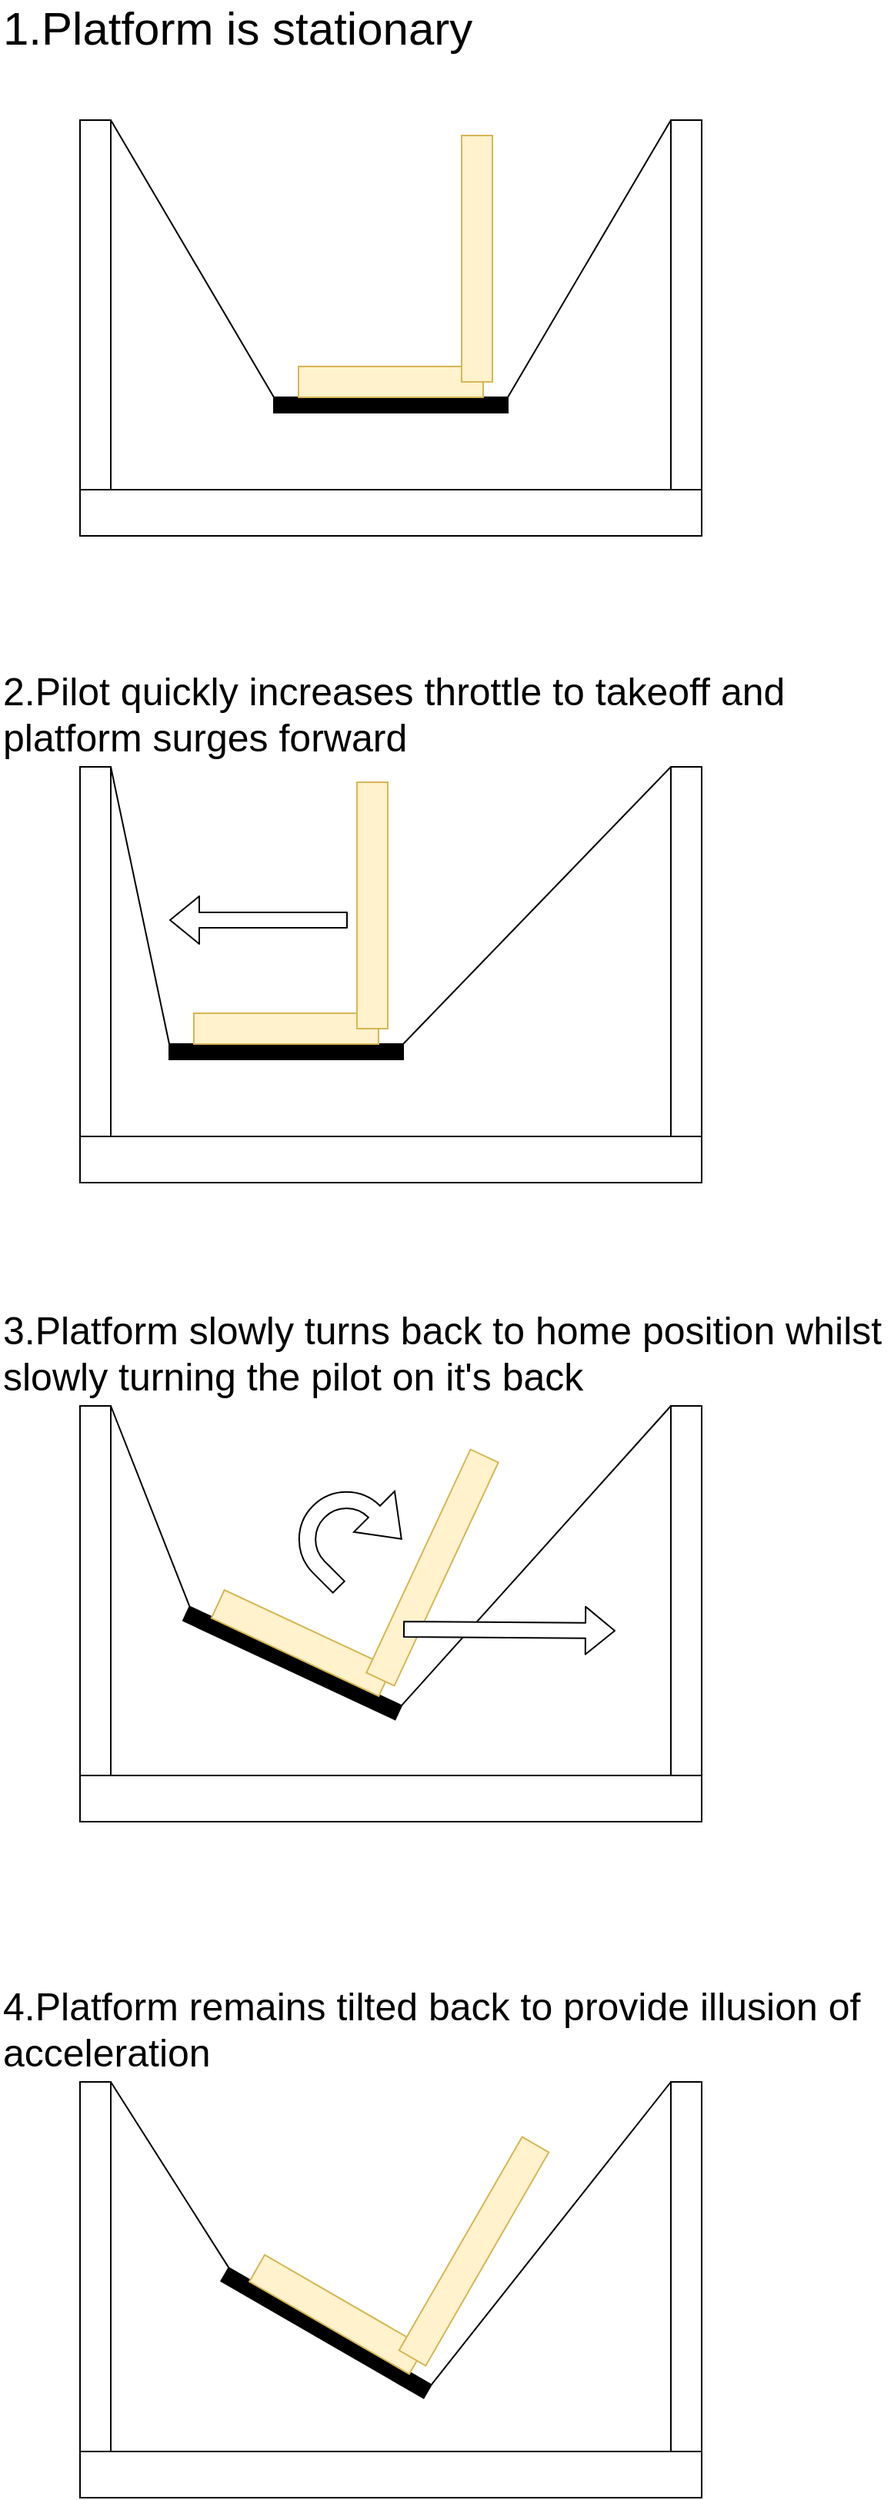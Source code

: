 <mxfile version="13.9.9" type="device"><diagram id="TD_eLLirQTP9cecmRhj7" name="Page-1"><mxGraphModel dx="1088" dy="787" grid="1" gridSize="10" guides="1" tooltips="1" connect="1" arrows="1" fold="1" page="1" pageScale="1" pageWidth="827" pageHeight="1169" math="0" shadow="0"><root><mxCell id="0"/><mxCell id="1" parent="0"/><mxCell id="qA6keiAOjhfjOnteJLaL-2" value="" style="rounded=0;whiteSpace=wrap;html=1;" vertex="1" parent="1"><mxGeometry x="212" y="450" width="404" height="30" as="geometry"/></mxCell><mxCell id="qA6keiAOjhfjOnteJLaL-3" value="" style="rounded=0;whiteSpace=wrap;html=1;" vertex="1" parent="1"><mxGeometry x="212" y="210" width="20" height="240" as="geometry"/></mxCell><mxCell id="qA6keiAOjhfjOnteJLaL-4" value="" style="rounded=0;whiteSpace=wrap;html=1;" vertex="1" parent="1"><mxGeometry x="596" y="210" width="20" height="240" as="geometry"/></mxCell><mxCell id="qA6keiAOjhfjOnteJLaL-7" value="" style="endArrow=none;html=1;exitX=1;exitY=0;exitDx=0;exitDy=0;entryX=0;entryY=0;entryDx=0;entryDy=0;" edge="1" parent="1" source="qA6keiAOjhfjOnteJLaL-9" target="qA6keiAOjhfjOnteJLaL-4"><mxGeometry width="50" height="50" relative="1" as="geometry"><mxPoint x="504" y="330" as="sourcePoint"/><mxPoint x="572" y="190" as="targetPoint"/></mxGeometry></mxCell><mxCell id="qA6keiAOjhfjOnteJLaL-8" value="" style="endArrow=none;html=1;exitX=0;exitY=0;exitDx=0;exitDy=0;entryX=1;entryY=0;entryDx=0;entryDy=0;" edge="1" parent="1" source="qA6keiAOjhfjOnteJLaL-9" target="qA6keiAOjhfjOnteJLaL-3"><mxGeometry width="50" height="50" relative="1" as="geometry"><mxPoint x="424" y="330" as="sourcePoint"/><mxPoint x="606" y="220.0" as="targetPoint"/></mxGeometry></mxCell><mxCell id="qA6keiAOjhfjOnteJLaL-15" value="" style="group" vertex="1" connectable="0" parent="1"><mxGeometry x="338" y="220" width="152" height="180" as="geometry"/></mxCell><mxCell id="qA6keiAOjhfjOnteJLaL-9" value="" style="rounded=0;whiteSpace=wrap;html=1;fillColor=#000000;" vertex="1" parent="qA6keiAOjhfjOnteJLaL-15"><mxGeometry y="170" width="152" height="10" as="geometry"/></mxCell><mxCell id="qA6keiAOjhfjOnteJLaL-12" value="" style="rounded=0;whiteSpace=wrap;html=1;fillColor=#fff2cc;strokeColor=#d6b656;" vertex="1" parent="qA6keiAOjhfjOnteJLaL-15"><mxGeometry x="16" y="150" width="120" height="20" as="geometry"/></mxCell><mxCell id="qA6keiAOjhfjOnteJLaL-13" value="" style="rounded=0;whiteSpace=wrap;html=1;fillColor=#fff2cc;strokeColor=#d6b656;rotation=90;" vertex="1" parent="qA6keiAOjhfjOnteJLaL-15"><mxGeometry x="52" y="70" width="160" height="20" as="geometry"/></mxCell><mxCell id="qA6keiAOjhfjOnteJLaL-20" value="1.Platform is stationary" style="text;html=1;strokeColor=none;fillColor=none;align=left;verticalAlign=middle;whiteSpace=wrap;rounded=0;fontSize=30;" vertex="1" parent="1"><mxGeometry x="160" y="140" width="340" height="20" as="geometry"/></mxCell><mxCell id="qA6keiAOjhfjOnteJLaL-21" value="" style="rounded=0;whiteSpace=wrap;html=1;" vertex="1" parent="1"><mxGeometry x="212" y="870" width="404" height="30" as="geometry"/></mxCell><mxCell id="qA6keiAOjhfjOnteJLaL-22" value="" style="rounded=0;whiteSpace=wrap;html=1;" vertex="1" parent="1"><mxGeometry x="212" y="630" width="20" height="240" as="geometry"/></mxCell><mxCell id="qA6keiAOjhfjOnteJLaL-23" value="" style="rounded=0;whiteSpace=wrap;html=1;" vertex="1" parent="1"><mxGeometry x="596" y="630" width="20" height="240" as="geometry"/></mxCell><mxCell id="qA6keiAOjhfjOnteJLaL-24" value="" style="endArrow=none;html=1;exitX=1;exitY=0;exitDx=0;exitDy=0;entryX=0;entryY=0;entryDx=0;entryDy=0;" edge="1" parent="1" source="qA6keiAOjhfjOnteJLaL-27" target="qA6keiAOjhfjOnteJLaL-23"><mxGeometry width="50" height="50" relative="1" as="geometry"><mxPoint x="504" y="750" as="sourcePoint"/><mxPoint x="572" y="610" as="targetPoint"/></mxGeometry></mxCell><mxCell id="qA6keiAOjhfjOnteJLaL-25" value="" style="endArrow=none;html=1;exitX=0;exitY=0;exitDx=0;exitDy=0;entryX=1;entryY=0;entryDx=0;entryDy=0;" edge="1" parent="1" source="qA6keiAOjhfjOnteJLaL-27" target="qA6keiAOjhfjOnteJLaL-22"><mxGeometry width="50" height="50" relative="1" as="geometry"><mxPoint x="424" y="750" as="sourcePoint"/><mxPoint x="606" y="640.0" as="targetPoint"/></mxGeometry></mxCell><mxCell id="qA6keiAOjhfjOnteJLaL-26" value="" style="group" vertex="1" connectable="0" parent="1"><mxGeometry x="270" y="640" width="152" height="180" as="geometry"/></mxCell><mxCell id="qA6keiAOjhfjOnteJLaL-27" value="" style="rounded=0;whiteSpace=wrap;html=1;fillColor=#000000;" vertex="1" parent="qA6keiAOjhfjOnteJLaL-26"><mxGeometry y="170" width="152" height="10" as="geometry"/></mxCell><mxCell id="qA6keiAOjhfjOnteJLaL-28" value="" style="rounded=0;whiteSpace=wrap;html=1;fillColor=#fff2cc;strokeColor=#d6b656;" vertex="1" parent="qA6keiAOjhfjOnteJLaL-26"><mxGeometry x="16" y="150" width="120" height="20" as="geometry"/></mxCell><mxCell id="qA6keiAOjhfjOnteJLaL-29" value="" style="rounded=0;whiteSpace=wrap;html=1;fillColor=#fff2cc;strokeColor=#d6b656;rotation=90;" vertex="1" parent="qA6keiAOjhfjOnteJLaL-26"><mxGeometry x="52" y="70" width="160" height="20" as="geometry"/></mxCell><mxCell id="qA6keiAOjhfjOnteJLaL-31" value="" style="shape=flexArrow;endArrow=classic;html=1;fontSize=25;fillColor=#ffffff;" edge="1" parent="qA6keiAOjhfjOnteJLaL-26"><mxGeometry width="50" height="50" relative="1" as="geometry"><mxPoint x="116" y="89.5" as="sourcePoint"/><mxPoint y="89.5" as="targetPoint"/></mxGeometry></mxCell><mxCell id="qA6keiAOjhfjOnteJLaL-30" value="2.Pilot quickly increases throttle to takeoff and platform surges forward" style="text;html=1;strokeColor=none;fillColor=none;align=left;verticalAlign=middle;whiteSpace=wrap;rounded=0;fontSize=25;" vertex="1" parent="1"><mxGeometry x="160" y="585" width="580" height="20" as="geometry"/></mxCell><mxCell id="qA6keiAOjhfjOnteJLaL-33" value="" style="rounded=0;whiteSpace=wrap;html=1;" vertex="1" parent="1"><mxGeometry x="212" y="1285" width="404" height="30" as="geometry"/></mxCell><mxCell id="qA6keiAOjhfjOnteJLaL-34" value="" style="rounded=0;whiteSpace=wrap;html=1;" vertex="1" parent="1"><mxGeometry x="212" y="1045" width="20" height="240" as="geometry"/></mxCell><mxCell id="qA6keiAOjhfjOnteJLaL-35" value="" style="rounded=0;whiteSpace=wrap;html=1;" vertex="1" parent="1"><mxGeometry x="596" y="1045" width="20" height="240" as="geometry"/></mxCell><mxCell id="qA6keiAOjhfjOnteJLaL-36" value="" style="endArrow=none;html=1;exitX=1;exitY=0;exitDx=0;exitDy=0;entryX=0;entryY=0;entryDx=0;entryDy=0;" edge="1" parent="1" source="qA6keiAOjhfjOnteJLaL-39" target="qA6keiAOjhfjOnteJLaL-35"><mxGeometry width="50" height="50" relative="1" as="geometry"><mxPoint x="504" y="1165" as="sourcePoint"/><mxPoint x="572" y="1025" as="targetPoint"/></mxGeometry></mxCell><mxCell id="qA6keiAOjhfjOnteJLaL-37" value="" style="endArrow=none;html=1;exitX=0;exitY=0;exitDx=0;exitDy=0;entryX=1;entryY=0;entryDx=0;entryDy=0;" edge="1" parent="1" source="qA6keiAOjhfjOnteJLaL-39" target="qA6keiAOjhfjOnteJLaL-34"><mxGeometry width="50" height="50" relative="1" as="geometry"><mxPoint x="424" y="1165" as="sourcePoint"/><mxPoint x="606" y="1055.0" as="targetPoint"/></mxGeometry></mxCell><mxCell id="qA6keiAOjhfjOnteJLaL-38" value="" style="group;rotation=25;" vertex="1" connectable="0" parent="1"><mxGeometry x="310" y="1045" width="152" height="180" as="geometry"/></mxCell><mxCell id="qA6keiAOjhfjOnteJLaL-39" value="" style="rounded=0;whiteSpace=wrap;html=1;fillColor=#000000;rotation=25;" vertex="1" parent="qA6keiAOjhfjOnteJLaL-38"><mxGeometry x="-36" y="162" width="152" height="10" as="geometry"/></mxCell><mxCell id="qA6keiAOjhfjOnteJLaL-40" value="" style="rounded=0;whiteSpace=wrap;html=1;fillColor=#fff2cc;strokeColor=#d6b656;rotation=25;" vertex="1" parent="qA6keiAOjhfjOnteJLaL-38"><mxGeometry x="-14" y="144" width="120" height="20" as="geometry"/></mxCell><mxCell id="qA6keiAOjhfjOnteJLaL-41" value="" style="rounded=0;whiteSpace=wrap;html=1;fillColor=#fff2cc;strokeColor=#d6b656;rotation=115;" vertex="1" parent="qA6keiAOjhfjOnteJLaL-38"><mxGeometry x="51" y="95" width="160" height="20" as="geometry"/></mxCell><mxCell id="qA6keiAOjhfjOnteJLaL-44" value="" style="html=1;shadow=0;dashed=0;align=center;verticalAlign=middle;shape=mxgraph.arrows2.uTurnArrow;dy=5.32;arrowHead=37.5;dx2=25;fillColor=#ffffff;fontSize=25;rotation=45;" vertex="1" parent="qA6keiAOjhfjOnteJLaL-38"><mxGeometry x="51" y="40" width="49.04" height="75" as="geometry"/></mxCell><mxCell id="qA6keiAOjhfjOnteJLaL-43" value="3.Platform slowly turns back to home position whilst slowly turning the pilot on it's back" style="text;html=1;strokeColor=none;fillColor=none;align=left;verticalAlign=middle;whiteSpace=wrap;rounded=0;fontSize=25;" vertex="1" parent="1"><mxGeometry x="160" y="1000" width="580" height="20" as="geometry"/></mxCell><mxCell id="qA6keiAOjhfjOnteJLaL-42" value="" style="shape=flexArrow;endArrow=classic;html=1;fontSize=25;fillColor=#ffffff;" edge="1" parent="1"><mxGeometry width="50" height="50" relative="1" as="geometry"><mxPoint x="422" y="1190" as="sourcePoint"/><mxPoint x="560" y="1191" as="targetPoint"/></mxGeometry></mxCell><mxCell id="qA6keiAOjhfjOnteJLaL-69" value="" style="rounded=0;whiteSpace=wrap;html=1;" vertex="1" parent="1"><mxGeometry x="212" y="1724" width="404" height="30" as="geometry"/></mxCell><mxCell id="qA6keiAOjhfjOnteJLaL-70" value="" style="rounded=0;whiteSpace=wrap;html=1;" vertex="1" parent="1"><mxGeometry x="212" y="1484" width="20" height="240" as="geometry"/></mxCell><mxCell id="qA6keiAOjhfjOnteJLaL-71" value="" style="rounded=0;whiteSpace=wrap;html=1;" vertex="1" parent="1"><mxGeometry x="596" y="1484" width="20" height="240" as="geometry"/></mxCell><mxCell id="qA6keiAOjhfjOnteJLaL-72" value="" style="endArrow=none;html=1;exitX=1;exitY=0;exitDx=0;exitDy=0;entryX=0;entryY=0;entryDx=0;entryDy=0;" edge="1" parent="1" source="qA6keiAOjhfjOnteJLaL-75" target="qA6keiAOjhfjOnteJLaL-71"><mxGeometry width="50" height="50" relative="1" as="geometry"><mxPoint x="504" y="1604" as="sourcePoint"/><mxPoint x="572" y="1464" as="targetPoint"/></mxGeometry></mxCell><mxCell id="qA6keiAOjhfjOnteJLaL-73" value="" style="endArrow=none;html=1;exitX=0;exitY=0;exitDx=0;exitDy=0;entryX=1;entryY=0;entryDx=0;entryDy=0;" edge="1" parent="1" source="qA6keiAOjhfjOnteJLaL-75" target="qA6keiAOjhfjOnteJLaL-70"><mxGeometry width="50" height="50" relative="1" as="geometry"><mxPoint x="424" y="1604" as="sourcePoint"/><mxPoint x="606" y="1494.0" as="targetPoint"/></mxGeometry></mxCell><mxCell id="qA6keiAOjhfjOnteJLaL-74" value="" style="group;rotation=30;" vertex="1" connectable="0" parent="1"><mxGeometry x="338" y="1484" width="152" height="180" as="geometry"/></mxCell><mxCell id="qA6keiAOjhfjOnteJLaL-75" value="" style="rounded=0;whiteSpace=wrap;html=1;fillColor=#000000;rotation=30;" vertex="1" parent="qA6keiAOjhfjOnteJLaL-74"><mxGeometry x="-42" y="158" width="152" height="10" as="geometry"/></mxCell><mxCell id="qA6keiAOjhfjOnteJLaL-76" value="" style="rounded=0;whiteSpace=wrap;html=1;fillColor=#fff2cc;strokeColor=#d6b656;rotation=30;" vertex="1" parent="qA6keiAOjhfjOnteJLaL-74"><mxGeometry x="-19" y="141" width="120" height="20" as="geometry"/></mxCell><mxCell id="qA6keiAOjhfjOnteJLaL-77" value="" style="rounded=0;whiteSpace=wrap;html=1;fillColor=#fff2cc;strokeColor=#d6b656;rotation=120;" vertex="1" parent="qA6keiAOjhfjOnteJLaL-74"><mxGeometry x="50" y="100" width="160" height="20" as="geometry"/></mxCell><mxCell id="qA6keiAOjhfjOnteJLaL-79" value="4.Platform remains tilted back to provide illusion of acceleration" style="text;html=1;strokeColor=none;fillColor=none;align=left;verticalAlign=middle;whiteSpace=wrap;rounded=0;fontSize=25;" vertex="1" parent="1"><mxGeometry x="160" y="1439" width="580" height="20" as="geometry"/></mxCell></root></mxGraphModel></diagram></mxfile>